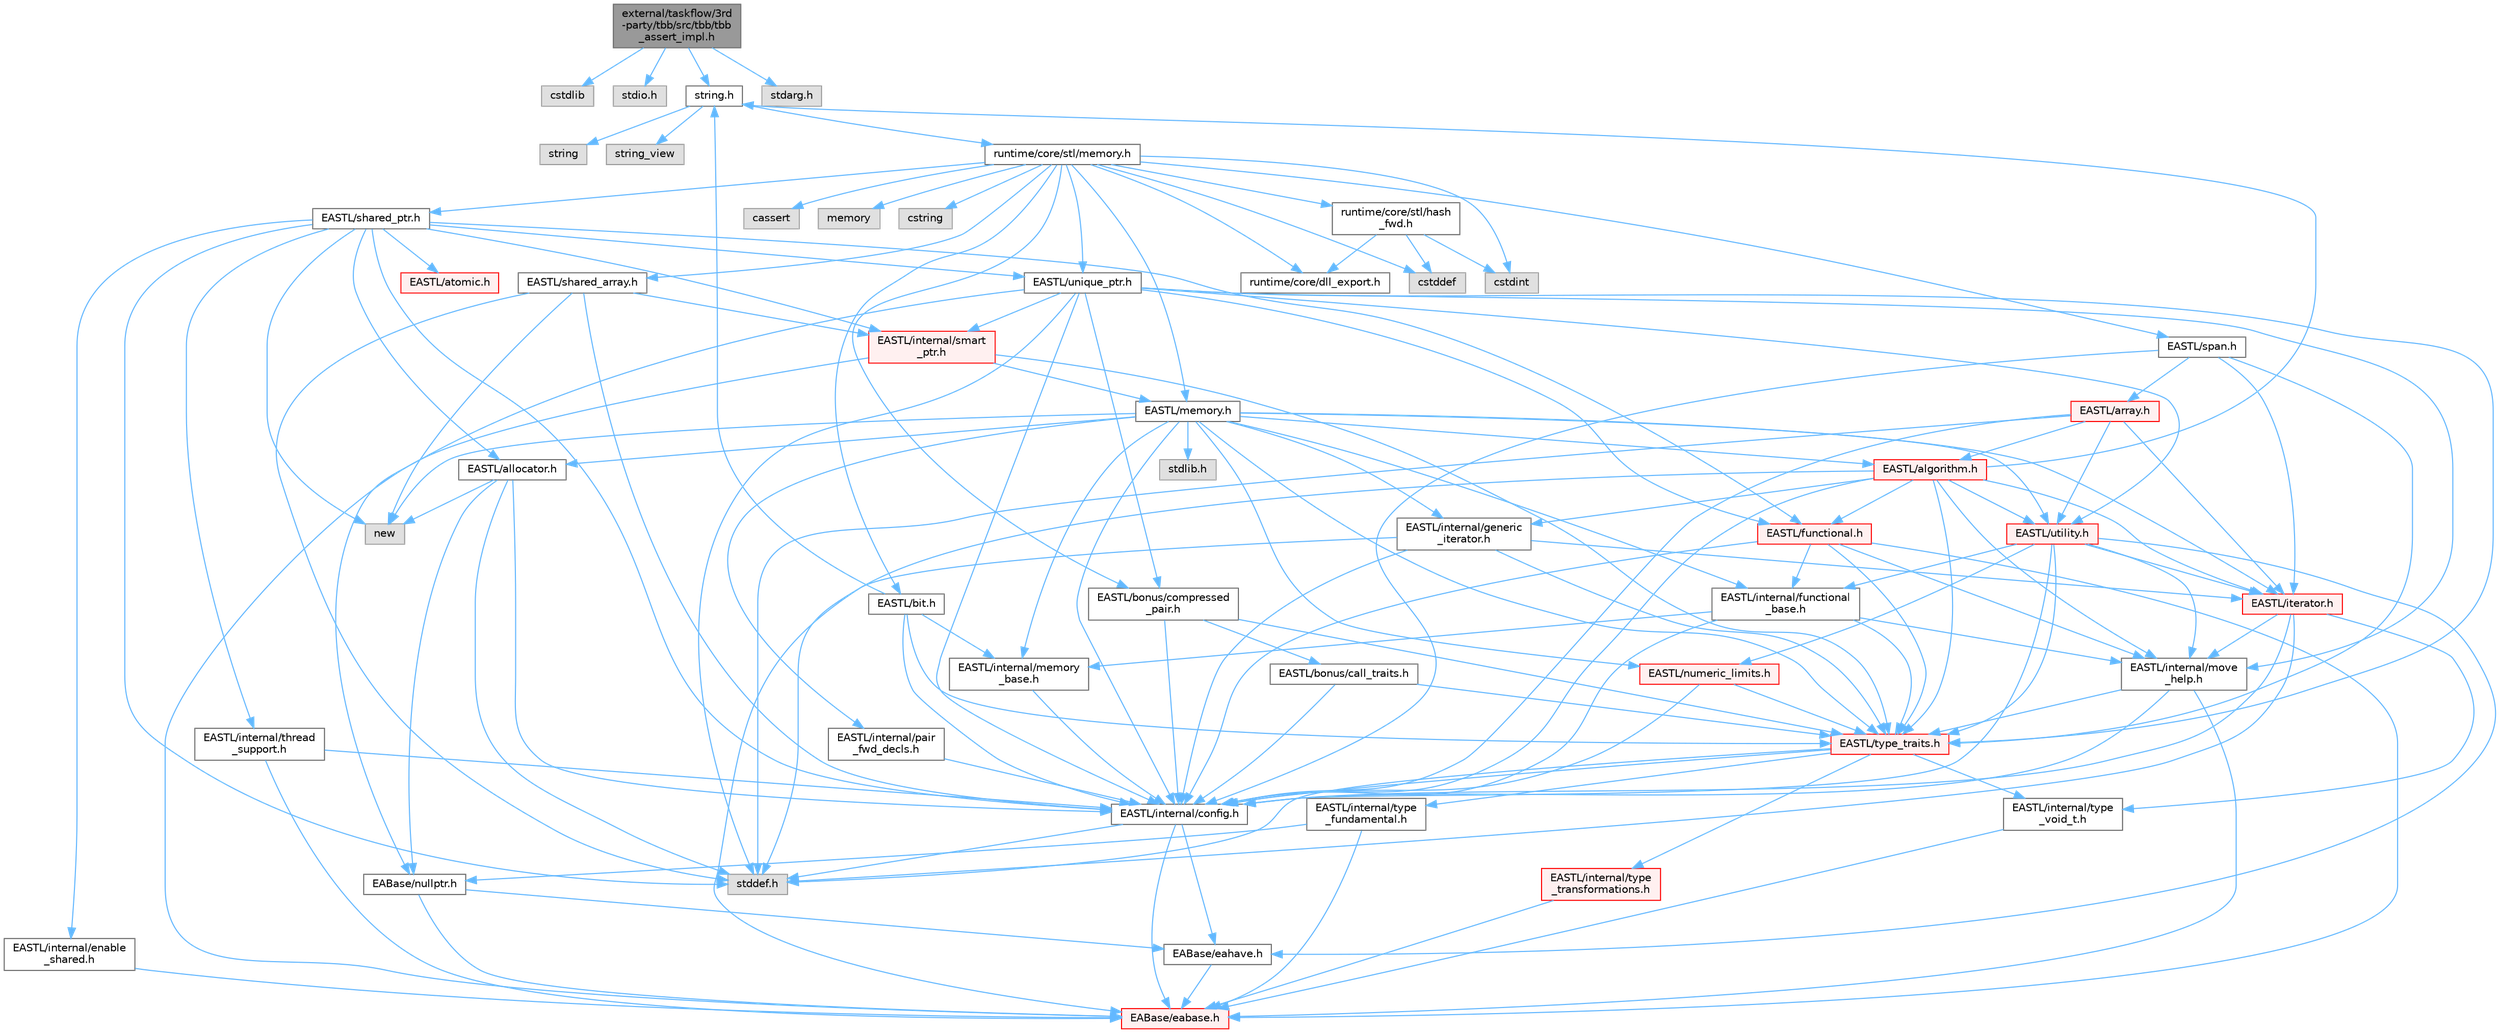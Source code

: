 digraph "external/taskflow/3rd-party/tbb/src/tbb/tbb_assert_impl.h"
{
 // LATEX_PDF_SIZE
  bgcolor="transparent";
  edge [fontname=Helvetica,fontsize=10,labelfontname=Helvetica,labelfontsize=10];
  node [fontname=Helvetica,fontsize=10,shape=box,height=0.2,width=0.4];
  Node1 [id="Node000001",label="external/taskflow/3rd\l-party/tbb/src/tbb/tbb\l_assert_impl.h",height=0.2,width=0.4,color="gray40", fillcolor="grey60", style="filled", fontcolor="black",tooltip=" "];
  Node1 -> Node2 [id="edge1_Node000001_Node000002",color="steelblue1",style="solid",tooltip=" "];
  Node2 [id="Node000002",label="cstdlib",height=0.2,width=0.4,color="grey60", fillcolor="#E0E0E0", style="filled",tooltip=" "];
  Node1 -> Node3 [id="edge2_Node000001_Node000003",color="steelblue1",style="solid",tooltip=" "];
  Node3 [id="Node000003",label="stdio.h",height=0.2,width=0.4,color="grey60", fillcolor="#E0E0E0", style="filled",tooltip=" "];
  Node1 -> Node4 [id="edge3_Node000001_Node000004",color="steelblue1",style="solid",tooltip=" "];
  Node4 [id="Node000004",label="string.h",height=0.2,width=0.4,color="grey40", fillcolor="white", style="filled",URL="$string_8h.html",tooltip=" "];
  Node4 -> Node5 [id="edge4_Node000004_Node000005",color="steelblue1",style="solid",tooltip=" "];
  Node5 [id="Node000005",label="string",height=0.2,width=0.4,color="grey60", fillcolor="#E0E0E0", style="filled",tooltip=" "];
  Node4 -> Node6 [id="edge5_Node000004_Node000006",color="steelblue1",style="solid",tooltip=" "];
  Node6 [id="Node000006",label="string_view",height=0.2,width=0.4,color="grey60", fillcolor="#E0E0E0", style="filled",tooltip=" "];
  Node4 -> Node7 [id="edge6_Node000004_Node000007",color="steelblue1",style="solid",tooltip=" "];
  Node7 [id="Node000007",label="runtime/core/stl/memory.h",height=0.2,width=0.4,color="grey40", fillcolor="white", style="filled",URL="$runtime_2core_2stl_2memory_8h.html",tooltip=" "];
  Node7 -> Node8 [id="edge7_Node000007_Node000008",color="steelblue1",style="solid",tooltip=" "];
  Node8 [id="Node000008",label="cstddef",height=0.2,width=0.4,color="grey60", fillcolor="#E0E0E0", style="filled",tooltip=" "];
  Node7 -> Node9 [id="edge8_Node000007_Node000009",color="steelblue1",style="solid",tooltip=" "];
  Node9 [id="Node000009",label="cstdint",height=0.2,width=0.4,color="grey60", fillcolor="#E0E0E0", style="filled",tooltip=" "];
  Node7 -> Node10 [id="edge9_Node000007_Node000010",color="steelblue1",style="solid",tooltip=" "];
  Node10 [id="Node000010",label="cassert",height=0.2,width=0.4,color="grey60", fillcolor="#E0E0E0", style="filled",tooltip=" "];
  Node7 -> Node11 [id="edge10_Node000007_Node000011",color="steelblue1",style="solid",tooltip=" "];
  Node11 [id="Node000011",label="memory",height=0.2,width=0.4,color="grey60", fillcolor="#E0E0E0", style="filled",tooltip=" "];
  Node7 -> Node12 [id="edge11_Node000007_Node000012",color="steelblue1",style="solid",tooltip=" "];
  Node12 [id="Node000012",label="cstring",height=0.2,width=0.4,color="grey60", fillcolor="#E0E0E0", style="filled",tooltip=" "];
  Node7 -> Node13 [id="edge12_Node000007_Node000013",color="steelblue1",style="solid",tooltip=" "];
  Node13 [id="Node000013",label="EASTL/bit.h",height=0.2,width=0.4,color="grey40", fillcolor="white", style="filled",URL="$bit_8h.html",tooltip=" "];
  Node13 -> Node14 [id="edge13_Node000013_Node000014",color="steelblue1",style="solid",tooltip=" "];
  Node14 [id="Node000014",label="EASTL/internal/config.h",height=0.2,width=0.4,color="grey40", fillcolor="white", style="filled",URL="$runtime_2_e_a_s_t_l_2include_2_e_a_s_t_l_2internal_2config_8h.html",tooltip=" "];
  Node14 -> Node15 [id="edge14_Node000014_Node000015",color="steelblue1",style="solid",tooltip=" "];
  Node15 [id="Node000015",label="EABase/eabase.h",height=0.2,width=0.4,color="red", fillcolor="#FFF0F0", style="filled",URL="$eabase_8h.html",tooltip=" "];
  Node14 -> Node21 [id="edge15_Node000014_Node000021",color="steelblue1",style="solid",tooltip=" "];
  Node21 [id="Node000021",label="EABase/eahave.h",height=0.2,width=0.4,color="grey40", fillcolor="white", style="filled",URL="$eahave_8h.html",tooltip=" "];
  Node21 -> Node15 [id="edge16_Node000021_Node000015",color="steelblue1",style="solid",tooltip=" "];
  Node14 -> Node22 [id="edge17_Node000014_Node000022",color="steelblue1",style="solid",tooltip=" "];
  Node22 [id="Node000022",label="stddef.h",height=0.2,width=0.4,color="grey60", fillcolor="#E0E0E0", style="filled",tooltip=" "];
  Node13 -> Node23 [id="edge18_Node000013_Node000023",color="steelblue1",style="solid",tooltip=" "];
  Node23 [id="Node000023",label="EASTL/internal/memory\l_base.h",height=0.2,width=0.4,color="grey40", fillcolor="white", style="filled",URL="$memory__base_8h.html",tooltip=" "];
  Node23 -> Node14 [id="edge19_Node000023_Node000014",color="steelblue1",style="solid",tooltip=" "];
  Node13 -> Node24 [id="edge20_Node000013_Node000024",color="steelblue1",style="solid",tooltip=" "];
  Node24 [id="Node000024",label="EASTL/type_traits.h",height=0.2,width=0.4,color="red", fillcolor="#FFF0F0", style="filled",URL="$_e_a_s_t_l_2include_2_e_a_s_t_l_2type__traits_8h.html",tooltip=" "];
  Node24 -> Node14 [id="edge21_Node000024_Node000014",color="steelblue1",style="solid",tooltip=" "];
  Node24 -> Node22 [id="edge22_Node000024_Node000022",color="steelblue1",style="solid",tooltip=" "];
  Node24 -> Node25 [id="edge23_Node000024_Node000025",color="steelblue1",style="solid",tooltip=" "];
  Node25 [id="Node000025",label="EASTL/internal/type\l_fundamental.h",height=0.2,width=0.4,color="grey40", fillcolor="white", style="filled",URL="$type__fundamental_8h.html",tooltip=" "];
  Node25 -> Node15 [id="edge24_Node000025_Node000015",color="steelblue1",style="solid",tooltip=" "];
  Node25 -> Node26 [id="edge25_Node000025_Node000026",color="steelblue1",style="solid",tooltip=" "];
  Node26 [id="Node000026",label="EABase/nullptr.h",height=0.2,width=0.4,color="grey40", fillcolor="white", style="filled",URL="$nullptr_8h.html",tooltip=" "];
  Node26 -> Node15 [id="edge26_Node000026_Node000015",color="steelblue1",style="solid",tooltip=" "];
  Node26 -> Node21 [id="edge27_Node000026_Node000021",color="steelblue1",style="solid",tooltip=" "];
  Node24 -> Node27 [id="edge28_Node000024_Node000027",color="steelblue1",style="solid",tooltip=" "];
  Node27 [id="Node000027",label="EASTL/internal/type\l_transformations.h",height=0.2,width=0.4,color="red", fillcolor="#FFF0F0", style="filled",URL="$type__transformations_8h.html",tooltip=" "];
  Node27 -> Node15 [id="edge29_Node000027_Node000015",color="steelblue1",style="solid",tooltip=" "];
  Node24 -> Node29 [id="edge30_Node000024_Node000029",color="steelblue1",style="solid",tooltip=" "];
  Node29 [id="Node000029",label="EASTL/internal/type\l_void_t.h",height=0.2,width=0.4,color="grey40", fillcolor="white", style="filled",URL="$type__void__t_8h.html",tooltip=" "];
  Node29 -> Node15 [id="edge31_Node000029_Node000015",color="steelblue1",style="solid",tooltip=" "];
  Node13 -> Node4 [id="edge32_Node000013_Node000004",color="steelblue1",style="solid",tooltip=" "];
  Node7 -> Node34 [id="edge33_Node000007_Node000034",color="steelblue1",style="solid",tooltip=" "];
  Node34 [id="Node000034",label="EASTL/memory.h",height=0.2,width=0.4,color="grey40", fillcolor="white", style="filled",URL="$runtime_2_e_a_s_t_l_2include_2_e_a_s_t_l_2memory_8h.html",tooltip=" "];
  Node34 -> Node14 [id="edge34_Node000034_Node000014",color="steelblue1",style="solid",tooltip=" "];
  Node34 -> Node23 [id="edge35_Node000034_Node000023",color="steelblue1",style="solid",tooltip=" "];
  Node34 -> Node35 [id="edge36_Node000034_Node000035",color="steelblue1",style="solid",tooltip=" "];
  Node35 [id="Node000035",label="EASTL/internal/generic\l_iterator.h",height=0.2,width=0.4,color="grey40", fillcolor="white", style="filled",URL="$generic__iterator_8h.html",tooltip=" "];
  Node35 -> Node15 [id="edge37_Node000035_Node000015",color="steelblue1",style="solid",tooltip=" "];
  Node35 -> Node14 [id="edge38_Node000035_Node000014",color="steelblue1",style="solid",tooltip=" "];
  Node35 -> Node36 [id="edge39_Node000035_Node000036",color="steelblue1",style="solid",tooltip=" "];
  Node36 [id="Node000036",label="EASTL/iterator.h",height=0.2,width=0.4,color="red", fillcolor="#FFF0F0", style="filled",URL="$_e_a_s_t_l_2include_2_e_a_s_t_l_2iterator_8h.html",tooltip=" "];
  Node36 -> Node14 [id="edge40_Node000036_Node000014",color="steelblue1",style="solid",tooltip=" "];
  Node36 -> Node37 [id="edge41_Node000036_Node000037",color="steelblue1",style="solid",tooltip=" "];
  Node37 [id="Node000037",label="EASTL/internal/move\l_help.h",height=0.2,width=0.4,color="grey40", fillcolor="white", style="filled",URL="$move__help_8h.html",tooltip=" "];
  Node37 -> Node15 [id="edge42_Node000037_Node000015",color="steelblue1",style="solid",tooltip=" "];
  Node37 -> Node14 [id="edge43_Node000037_Node000014",color="steelblue1",style="solid",tooltip=" "];
  Node37 -> Node24 [id="edge44_Node000037_Node000024",color="steelblue1",style="solid",tooltip=" "];
  Node36 -> Node29 [id="edge45_Node000036_Node000029",color="steelblue1",style="solid",tooltip=" "];
  Node36 -> Node22 [id="edge46_Node000036_Node000022",color="steelblue1",style="solid",tooltip=" "];
  Node35 -> Node24 [id="edge47_Node000035_Node000024",color="steelblue1",style="solid",tooltip=" "];
  Node34 -> Node39 [id="edge48_Node000034_Node000039",color="steelblue1",style="solid",tooltip=" "];
  Node39 [id="Node000039",label="EASTL/internal/pair\l_fwd_decls.h",height=0.2,width=0.4,color="grey40", fillcolor="white", style="filled",URL="$pair__fwd__decls_8h.html",tooltip=" "];
  Node39 -> Node14 [id="edge49_Node000039_Node000014",color="steelblue1",style="solid",tooltip=" "];
  Node34 -> Node40 [id="edge50_Node000034_Node000040",color="steelblue1",style="solid",tooltip=" "];
  Node40 [id="Node000040",label="EASTL/internal/functional\l_base.h",height=0.2,width=0.4,color="grey40", fillcolor="white", style="filled",URL="$functional__base_8h.html",tooltip=" "];
  Node40 -> Node14 [id="edge51_Node000040_Node000014",color="steelblue1",style="solid",tooltip=" "];
  Node40 -> Node23 [id="edge52_Node000040_Node000023",color="steelblue1",style="solid",tooltip=" "];
  Node40 -> Node37 [id="edge53_Node000040_Node000037",color="steelblue1",style="solid",tooltip=" "];
  Node40 -> Node24 [id="edge54_Node000040_Node000024",color="steelblue1",style="solid",tooltip=" "];
  Node34 -> Node41 [id="edge55_Node000034_Node000041",color="steelblue1",style="solid",tooltip=" "];
  Node41 [id="Node000041",label="EASTL/algorithm.h",height=0.2,width=0.4,color="red", fillcolor="#FFF0F0", style="filled",URL="$_e_a_s_t_l_2include_2_e_a_s_t_l_2algorithm_8h.html",tooltip=" "];
  Node41 -> Node14 [id="edge56_Node000041_Node000014",color="steelblue1",style="solid",tooltip=" "];
  Node41 -> Node24 [id="edge57_Node000041_Node000024",color="steelblue1",style="solid",tooltip=" "];
  Node41 -> Node37 [id="edge58_Node000041_Node000037",color="steelblue1",style="solid",tooltip=" "];
  Node41 -> Node36 [id="edge59_Node000041_Node000036",color="steelblue1",style="solid",tooltip=" "];
  Node41 -> Node44 [id="edge60_Node000041_Node000044",color="steelblue1",style="solid",tooltip=" "];
  Node44 [id="Node000044",label="EASTL/functional.h",height=0.2,width=0.4,color="red", fillcolor="#FFF0F0", style="filled",URL="$_e_a_s_t_l_2include_2_e_a_s_t_l_2functional_8h.html",tooltip=" "];
  Node44 -> Node15 [id="edge61_Node000044_Node000015",color="steelblue1",style="solid",tooltip=" "];
  Node44 -> Node14 [id="edge62_Node000044_Node000014",color="steelblue1",style="solid",tooltip=" "];
  Node44 -> Node37 [id="edge63_Node000044_Node000037",color="steelblue1",style="solid",tooltip=" "];
  Node44 -> Node24 [id="edge64_Node000044_Node000024",color="steelblue1",style="solid",tooltip=" "];
  Node44 -> Node40 [id="edge65_Node000044_Node000040",color="steelblue1",style="solid",tooltip=" "];
  Node41 -> Node51 [id="edge66_Node000041_Node000051",color="steelblue1",style="solid",tooltip=" "];
  Node51 [id="Node000051",label="EASTL/utility.h",height=0.2,width=0.4,color="red", fillcolor="#FFF0F0", style="filled",URL="$runtime_2_e_a_s_t_l_2include_2_e_a_s_t_l_2utility_8h.html",tooltip=" "];
  Node51 -> Node14 [id="edge67_Node000051_Node000014",color="steelblue1",style="solid",tooltip=" "];
  Node51 -> Node24 [id="edge68_Node000051_Node000024",color="steelblue1",style="solid",tooltip=" "];
  Node51 -> Node36 [id="edge69_Node000051_Node000036",color="steelblue1",style="solid",tooltip=" "];
  Node51 -> Node52 [id="edge70_Node000051_Node000052",color="steelblue1",style="solid",tooltip=" "];
  Node52 [id="Node000052",label="EASTL/numeric_limits.h",height=0.2,width=0.4,color="red", fillcolor="#FFF0F0", style="filled",URL="$numeric__limits_8h.html",tooltip=" "];
  Node52 -> Node14 [id="edge71_Node000052_Node000014",color="steelblue1",style="solid",tooltip=" "];
  Node52 -> Node24 [id="edge72_Node000052_Node000024",color="steelblue1",style="solid",tooltip=" "];
  Node51 -> Node40 [id="edge73_Node000051_Node000040",color="steelblue1",style="solid",tooltip=" "];
  Node51 -> Node37 [id="edge74_Node000051_Node000037",color="steelblue1",style="solid",tooltip=" "];
  Node51 -> Node21 [id="edge75_Node000051_Node000021",color="steelblue1",style="solid",tooltip=" "];
  Node41 -> Node35 [id="edge76_Node000041_Node000035",color="steelblue1",style="solid",tooltip=" "];
  Node41 -> Node22 [id="edge77_Node000041_Node000022",color="steelblue1",style="solid",tooltip=" "];
  Node41 -> Node4 [id="edge78_Node000041_Node000004",color="steelblue1",style="solid",tooltip=" "];
  Node34 -> Node24 [id="edge79_Node000034_Node000024",color="steelblue1",style="solid",tooltip=" "];
  Node34 -> Node48 [id="edge80_Node000034_Node000048",color="steelblue1",style="solid",tooltip=" "];
  Node48 [id="Node000048",label="EASTL/allocator.h",height=0.2,width=0.4,color="grey40", fillcolor="white", style="filled",URL="$runtime_2_e_a_s_t_l_2include_2_e_a_s_t_l_2allocator_8h.html",tooltip=" "];
  Node48 -> Node14 [id="edge81_Node000048_Node000014",color="steelblue1",style="solid",tooltip=" "];
  Node48 -> Node26 [id="edge82_Node000048_Node000026",color="steelblue1",style="solid",tooltip=" "];
  Node48 -> Node22 [id="edge83_Node000048_Node000022",color="steelblue1",style="solid",tooltip=" "];
  Node48 -> Node49 [id="edge84_Node000048_Node000049",color="steelblue1",style="solid",tooltip=" "];
  Node49 [id="Node000049",label="new",height=0.2,width=0.4,color="grey60", fillcolor="#E0E0E0", style="filled",tooltip=" "];
  Node34 -> Node36 [id="edge85_Node000034_Node000036",color="steelblue1",style="solid",tooltip=" "];
  Node34 -> Node51 [id="edge86_Node000034_Node000051",color="steelblue1",style="solid",tooltip=" "];
  Node34 -> Node52 [id="edge87_Node000034_Node000052",color="steelblue1",style="solid",tooltip=" "];
  Node34 -> Node61 [id="edge88_Node000034_Node000061",color="steelblue1",style="solid",tooltip=" "];
  Node61 [id="Node000061",label="stdlib.h",height=0.2,width=0.4,color="grey60", fillcolor="#E0E0E0", style="filled",tooltip=" "];
  Node34 -> Node49 [id="edge89_Node000034_Node000049",color="steelblue1",style="solid",tooltip=" "];
  Node7 -> Node62 [id="edge90_Node000007_Node000062",color="steelblue1",style="solid",tooltip=" "];
  Node62 [id="Node000062",label="EASTL/shared_array.h",height=0.2,width=0.4,color="grey40", fillcolor="white", style="filled",URL="$shared__array_8h.html",tooltip=" "];
  Node62 -> Node14 [id="edge91_Node000062_Node000014",color="steelblue1",style="solid",tooltip=" "];
  Node62 -> Node63 [id="edge92_Node000062_Node000063",color="steelblue1",style="solid",tooltip=" "];
  Node63 [id="Node000063",label="EASTL/internal/smart\l_ptr.h",height=0.2,width=0.4,color="red", fillcolor="#FFF0F0", style="filled",URL="$smart__ptr_8h.html",tooltip=" "];
  Node63 -> Node15 [id="edge93_Node000063_Node000015",color="steelblue1",style="solid",tooltip=" "];
  Node63 -> Node34 [id="edge94_Node000063_Node000034",color="steelblue1",style="solid",tooltip=" "];
  Node63 -> Node24 [id="edge95_Node000063_Node000024",color="steelblue1",style="solid",tooltip=" "];
  Node62 -> Node49 [id="edge96_Node000062_Node000049",color="steelblue1",style="solid",tooltip=" "];
  Node62 -> Node22 [id="edge97_Node000062_Node000022",color="steelblue1",style="solid",tooltip=" "];
  Node7 -> Node65 [id="edge98_Node000007_Node000065",color="steelblue1",style="solid",tooltip=" "];
  Node65 [id="Node000065",label="EASTL/unique_ptr.h",height=0.2,width=0.4,color="grey40", fillcolor="white", style="filled",URL="$unique__ptr_8h.html",tooltip=" "];
  Node65 -> Node26 [id="edge99_Node000065_Node000026",color="steelblue1",style="solid",tooltip=" "];
  Node65 -> Node66 [id="edge100_Node000065_Node000066",color="steelblue1",style="solid",tooltip=" "];
  Node66 [id="Node000066",label="EASTL/bonus/compressed\l_pair.h",height=0.2,width=0.4,color="grey40", fillcolor="white", style="filled",URL="$compressed__pair_8h.html",tooltip=" "];
  Node66 -> Node14 [id="edge101_Node000066_Node000014",color="steelblue1",style="solid",tooltip=" "];
  Node66 -> Node24 [id="edge102_Node000066_Node000024",color="steelblue1",style="solid",tooltip=" "];
  Node66 -> Node67 [id="edge103_Node000066_Node000067",color="steelblue1",style="solid",tooltip=" "];
  Node67 [id="Node000067",label="EASTL/bonus/call_traits.h",height=0.2,width=0.4,color="grey40", fillcolor="white", style="filled",URL="$call__traits_8h.html",tooltip=" "];
  Node67 -> Node14 [id="edge104_Node000067_Node000014",color="steelblue1",style="solid",tooltip=" "];
  Node67 -> Node24 [id="edge105_Node000067_Node000024",color="steelblue1",style="solid",tooltip=" "];
  Node65 -> Node44 [id="edge106_Node000065_Node000044",color="steelblue1",style="solid",tooltip=" "];
  Node65 -> Node14 [id="edge107_Node000065_Node000014",color="steelblue1",style="solid",tooltip=" "];
  Node65 -> Node37 [id="edge108_Node000065_Node000037",color="steelblue1",style="solid",tooltip=" "];
  Node65 -> Node63 [id="edge109_Node000065_Node000063",color="steelblue1",style="solid",tooltip=" "];
  Node65 -> Node24 [id="edge110_Node000065_Node000024",color="steelblue1",style="solid",tooltip=" "];
  Node65 -> Node51 [id="edge111_Node000065_Node000051",color="steelblue1",style="solid",tooltip=" "];
  Node65 -> Node22 [id="edge112_Node000065_Node000022",color="steelblue1",style="solid",tooltip=" "];
  Node7 -> Node68 [id="edge113_Node000007_Node000068",color="steelblue1",style="solid",tooltip=" "];
  Node68 [id="Node000068",label="EASTL/shared_ptr.h",height=0.2,width=0.4,color="grey40", fillcolor="white", style="filled",URL="$shared__ptr_8h.html",tooltip=" "];
  Node68 -> Node14 [id="edge114_Node000068_Node000014",color="steelblue1",style="solid",tooltip=" "];
  Node68 -> Node63 [id="edge115_Node000068_Node000063",color="steelblue1",style="solid",tooltip=" "];
  Node68 -> Node69 [id="edge116_Node000068_Node000069",color="steelblue1",style="solid",tooltip=" "];
  Node69 [id="Node000069",label="EASTL/internal/thread\l_support.h",height=0.2,width=0.4,color="grey40", fillcolor="white", style="filled",URL="$thread__support_8h.html",tooltip=" "];
  Node69 -> Node15 [id="edge117_Node000069_Node000015",color="steelblue1",style="solid",tooltip=" "];
  Node69 -> Node14 [id="edge118_Node000069_Node000014",color="steelblue1",style="solid",tooltip=" "];
  Node68 -> Node65 [id="edge119_Node000068_Node000065",color="steelblue1",style="solid",tooltip=" "];
  Node68 -> Node44 [id="edge120_Node000068_Node000044",color="steelblue1",style="solid",tooltip=" "];
  Node68 -> Node48 [id="edge121_Node000068_Node000048",color="steelblue1",style="solid",tooltip=" "];
  Node68 -> Node70 [id="edge122_Node000068_Node000070",color="steelblue1",style="solid",tooltip=" "];
  Node70 [id="Node000070",label="EASTL/atomic.h",height=0.2,width=0.4,color="red", fillcolor="#FFF0F0", style="filled",URL="$runtime_2_e_a_s_t_l_2include_2_e_a_s_t_l_2atomic_8h.html",tooltip=" "];
  Node68 -> Node49 [id="edge123_Node000068_Node000049",color="steelblue1",style="solid",tooltip=" "];
  Node68 -> Node22 [id="edge124_Node000068_Node000022",color="steelblue1",style="solid",tooltip=" "];
  Node68 -> Node147 [id="edge125_Node000068_Node000147",color="steelblue1",style="solid",tooltip=" "];
  Node147 [id="Node000147",label="EASTL/internal/enable\l_shared.h",height=0.2,width=0.4,color="grey40", fillcolor="white", style="filled",URL="$enable__shared_8h.html",tooltip=" "];
  Node147 -> Node15 [id="edge126_Node000147_Node000015",color="steelblue1",style="solid",tooltip=" "];
  Node7 -> Node148 [id="edge127_Node000007_Node000148",color="steelblue1",style="solid",tooltip=" "];
  Node148 [id="Node000148",label="EASTL/span.h",height=0.2,width=0.4,color="grey40", fillcolor="white", style="filled",URL="$span_8h.html",tooltip=" "];
  Node148 -> Node14 [id="edge128_Node000148_Node000014",color="steelblue1",style="solid",tooltip=" "];
  Node148 -> Node24 [id="edge129_Node000148_Node000024",color="steelblue1",style="solid",tooltip=" "];
  Node148 -> Node36 [id="edge130_Node000148_Node000036",color="steelblue1",style="solid",tooltip=" "];
  Node148 -> Node149 [id="edge131_Node000148_Node000149",color="steelblue1",style="solid",tooltip=" "];
  Node149 [id="Node000149",label="EASTL/array.h",height=0.2,width=0.4,color="red", fillcolor="#FFF0F0", style="filled",URL="$runtime_2_e_a_s_t_l_2include_2_e_a_s_t_l_2array_8h.html",tooltip=" "];
  Node149 -> Node14 [id="edge132_Node000149_Node000014",color="steelblue1",style="solid",tooltip=" "];
  Node149 -> Node36 [id="edge133_Node000149_Node000036",color="steelblue1",style="solid",tooltip=" "];
  Node149 -> Node41 [id="edge134_Node000149_Node000041",color="steelblue1",style="solid",tooltip=" "];
  Node149 -> Node51 [id="edge135_Node000149_Node000051",color="steelblue1",style="solid",tooltip=" "];
  Node149 -> Node22 [id="edge136_Node000149_Node000022",color="steelblue1",style="solid",tooltip=" "];
  Node7 -> Node66 [id="edge137_Node000007_Node000066",color="steelblue1",style="solid",tooltip=" "];
  Node7 -> Node151 [id="edge138_Node000007_Node000151",color="steelblue1",style="solid",tooltip=" "];
  Node151 [id="Node000151",label="runtime/core/dll_export.h",height=0.2,width=0.4,color="grey40", fillcolor="white", style="filled",URL="$dll__export_8h.html",tooltip=" "];
  Node7 -> Node152 [id="edge139_Node000007_Node000152",color="steelblue1",style="solid",tooltip=" "];
  Node152 [id="Node000152",label="runtime/core/stl/hash\l_fwd.h",height=0.2,width=0.4,color="grey40", fillcolor="white", style="filled",URL="$hash__fwd_8h.html",tooltip=" "];
  Node152 -> Node8 [id="edge140_Node000152_Node000008",color="steelblue1",style="solid",tooltip=" "];
  Node152 -> Node9 [id="edge141_Node000152_Node000009",color="steelblue1",style="solid",tooltip=" "];
  Node152 -> Node151 [id="edge142_Node000152_Node000151",color="steelblue1",style="solid",tooltip=" "];
  Node1 -> Node153 [id="edge143_Node000001_Node000153",color="steelblue1",style="solid",tooltip=" "];
  Node153 [id="Node000153",label="stdarg.h",height=0.2,width=0.4,color="grey60", fillcolor="#E0E0E0", style="filled",tooltip=" "];
}
